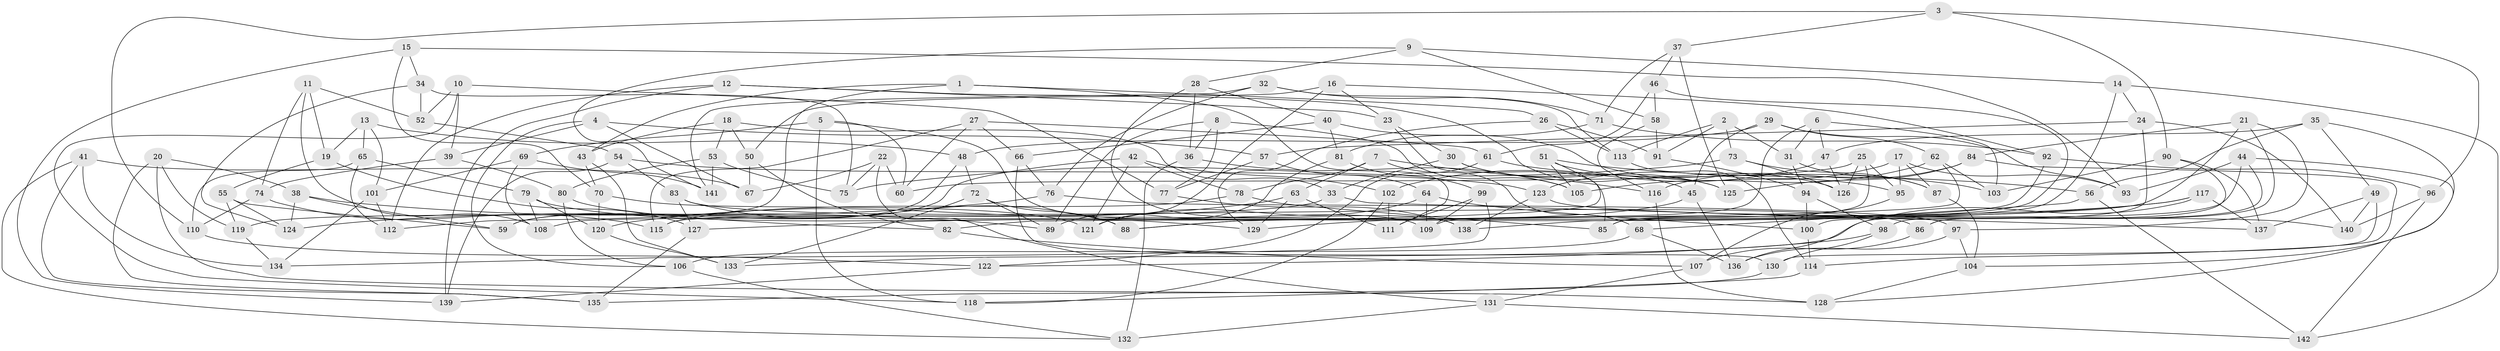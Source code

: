 // coarse degree distribution, {9: 0.15789473684210525, 10: 0.10526315789473684, 12: 0.03508771929824561, 4: 0.49122807017543857, 11: 0.03508771929824561, 6: 0.05263157894736842, 8: 0.03508771929824561, 7: 0.03508771929824561, 3: 0.03508771929824561, 5: 0.017543859649122806}
// Generated by graph-tools (version 1.1) at 2025/53/03/04/25 22:53:46]
// undirected, 142 vertices, 284 edges
graph export_dot {
  node [color=gray90,style=filled];
  1;
  2;
  3;
  4;
  5;
  6;
  7;
  8;
  9;
  10;
  11;
  12;
  13;
  14;
  15;
  16;
  17;
  18;
  19;
  20;
  21;
  22;
  23;
  24;
  25;
  26;
  27;
  28;
  29;
  30;
  31;
  32;
  33;
  34;
  35;
  36;
  37;
  38;
  39;
  40;
  41;
  42;
  43;
  44;
  45;
  46;
  47;
  48;
  49;
  50;
  51;
  52;
  53;
  54;
  55;
  56;
  57;
  58;
  59;
  60;
  61;
  62;
  63;
  64;
  65;
  66;
  67;
  68;
  69;
  70;
  71;
  72;
  73;
  74;
  75;
  76;
  77;
  78;
  79;
  80;
  81;
  82;
  83;
  84;
  85;
  86;
  87;
  88;
  89;
  90;
  91;
  92;
  93;
  94;
  95;
  96;
  97;
  98;
  99;
  100;
  101;
  102;
  103;
  104;
  105;
  106;
  107;
  108;
  109;
  110;
  111;
  112;
  113;
  114;
  115;
  116;
  117;
  118;
  119;
  120;
  121;
  122;
  123;
  124;
  125;
  126;
  127;
  128;
  129;
  130;
  131;
  132;
  133;
  134;
  135;
  136;
  137;
  138;
  139;
  140;
  141;
  142;
  1 -- 26;
  1 -- 111;
  1 -- 112;
  1 -- 43;
  2 -- 31;
  2 -- 91;
  2 -- 73;
  2 -- 113;
  3 -- 37;
  3 -- 96;
  3 -- 90;
  3 -- 110;
  4 -- 39;
  4 -- 67;
  4 -- 106;
  4 -- 57;
  5 -- 118;
  5 -- 69;
  5 -- 60;
  5 -- 109;
  6 -- 47;
  6 -- 109;
  6 -- 31;
  6 -- 103;
  7 -- 63;
  7 -- 78;
  7 -- 116;
  7 -- 68;
  8 -- 89;
  8 -- 105;
  8 -- 36;
  8 -- 77;
  9 -- 14;
  9 -- 141;
  9 -- 58;
  9 -- 28;
  10 -- 118;
  10 -- 77;
  10 -- 52;
  10 -- 39;
  11 -- 19;
  11 -- 108;
  11 -- 74;
  11 -- 52;
  12 -- 23;
  12 -- 139;
  12 -- 112;
  12 -- 125;
  13 -- 19;
  13 -- 48;
  13 -- 101;
  13 -- 65;
  14 -- 142;
  14 -- 85;
  14 -- 24;
  15 -- 139;
  15 -- 70;
  15 -- 34;
  15 -- 93;
  16 -- 92;
  16 -- 50;
  16 -- 121;
  16 -- 23;
  17 -- 93;
  17 -- 87;
  17 -- 95;
  17 -- 123;
  18 -- 43;
  18 -- 50;
  18 -- 33;
  18 -- 53;
  19 -- 55;
  19 -- 127;
  20 -- 119;
  20 -- 128;
  20 -- 38;
  20 -- 135;
  21 -- 108;
  21 -- 86;
  21 -- 97;
  21 -- 84;
  22 -- 60;
  22 -- 67;
  22 -- 75;
  22 -- 131;
  23 -- 30;
  23 -- 85;
  24 -- 100;
  24 -- 57;
  24 -- 140;
  25 -- 126;
  25 -- 60;
  25 -- 95;
  25 -- 85;
  26 -- 113;
  26 -- 91;
  26 -- 129;
  27 -- 66;
  27 -- 61;
  27 -- 60;
  27 -- 115;
  28 -- 138;
  28 -- 40;
  28 -- 36;
  29 -- 93;
  29 -- 48;
  29 -- 62;
  29 -- 45;
  30 -- 125;
  30 -- 45;
  30 -- 33;
  31 -- 94;
  31 -- 87;
  32 -- 71;
  32 -- 141;
  32 -- 76;
  32 -- 113;
  33 -- 137;
  33 -- 119;
  34 -- 52;
  34 -- 75;
  34 -- 124;
  35 -- 104;
  35 -- 47;
  35 -- 56;
  35 -- 49;
  36 -- 132;
  36 -- 105;
  37 -- 71;
  37 -- 125;
  37 -- 46;
  38 -- 89;
  38 -- 59;
  38 -- 124;
  39 -- 74;
  39 -- 80;
  40 -- 81;
  40 -- 66;
  40 -- 95;
  41 -- 67;
  41 -- 135;
  41 -- 132;
  41 -- 134;
  42 -- 78;
  42 -- 59;
  42 -- 102;
  42 -- 121;
  43 -- 133;
  43 -- 70;
  44 -- 86;
  44 -- 128;
  44 -- 133;
  44 -- 93;
  45 -- 88;
  45 -- 136;
  46 -- 61;
  46 -- 58;
  46 -- 138;
  47 -- 126;
  47 -- 102;
  48 -- 72;
  48 -- 59;
  49 -- 140;
  49 -- 137;
  49 -- 130;
  50 -- 67;
  50 -- 82;
  51 -- 126;
  51 -- 56;
  51 -- 88;
  51 -- 105;
  52 -- 54;
  53 -- 80;
  53 -- 75;
  53 -- 141;
  54 -- 123;
  54 -- 83;
  54 -- 139;
  55 -- 124;
  55 -- 59;
  55 -- 119;
  56 -- 142;
  56 -- 68;
  57 -- 77;
  57 -- 64;
  58 -- 91;
  58 -- 116;
  61 -- 103;
  61 -- 122;
  62 -- 103;
  62 -- 82;
  62 -- 105;
  63 -- 120;
  63 -- 129;
  63 -- 111;
  64 -- 121;
  64 -- 109;
  64 -- 100;
  65 -- 112;
  65 -- 79;
  65 -- 110;
  66 -- 76;
  66 -- 130;
  68 -- 136;
  68 -- 106;
  69 -- 101;
  69 -- 141;
  69 -- 108;
  70 -- 120;
  70 -- 121;
  71 -- 81;
  71 -- 92;
  72 -- 88;
  72 -- 89;
  72 -- 133;
  73 -- 87;
  73 -- 75;
  73 -- 126;
  74 -- 115;
  74 -- 110;
  76 -- 124;
  76 -- 97;
  77 -- 138;
  78 -- 85;
  78 -- 115;
  79 -- 120;
  79 -- 108;
  79 -- 129;
  80 -- 106;
  80 -- 82;
  81 -- 99;
  81 -- 89;
  82 -- 107;
  83 -- 88;
  83 -- 86;
  83 -- 127;
  84 -- 125;
  84 -- 116;
  84 -- 114;
  86 -- 107;
  87 -- 104;
  90 -- 98;
  90 -- 103;
  90 -- 137;
  91 -- 94;
  92 -- 115;
  92 -- 96;
  94 -- 98;
  94 -- 100;
  95 -- 107;
  96 -- 142;
  96 -- 140;
  97 -- 136;
  97 -- 104;
  98 -- 122;
  98 -- 130;
  99 -- 109;
  99 -- 134;
  99 -- 111;
  100 -- 114;
  101 -- 112;
  101 -- 134;
  102 -- 111;
  102 -- 118;
  104 -- 128;
  106 -- 132;
  107 -- 131;
  110 -- 122;
  113 -- 114;
  114 -- 118;
  116 -- 128;
  117 -- 127;
  117 -- 129;
  117 -- 136;
  117 -- 137;
  119 -- 134;
  120 -- 133;
  122 -- 139;
  123 -- 140;
  123 -- 138;
  127 -- 135;
  130 -- 135;
  131 -- 142;
  131 -- 132;
}
